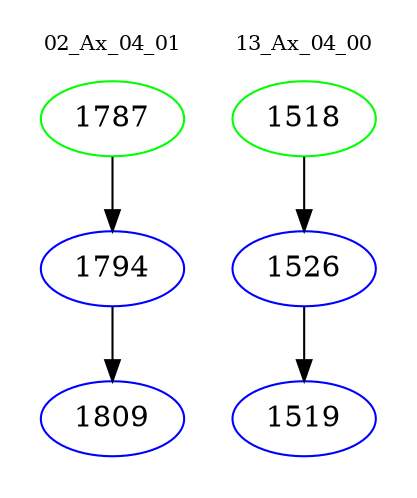 digraph{
subgraph cluster_0 {
color = white
label = "02_Ax_04_01";
fontsize=10;
T0_1787 [label="1787", color="green"]
T0_1787 -> T0_1794 [color="black"]
T0_1794 [label="1794", color="blue"]
T0_1794 -> T0_1809 [color="black"]
T0_1809 [label="1809", color="blue"]
}
subgraph cluster_1 {
color = white
label = "13_Ax_04_00";
fontsize=10;
T1_1518 [label="1518", color="green"]
T1_1518 -> T1_1526 [color="black"]
T1_1526 [label="1526", color="blue"]
T1_1526 -> T1_1519 [color="black"]
T1_1519 [label="1519", color="blue"]
}
}
